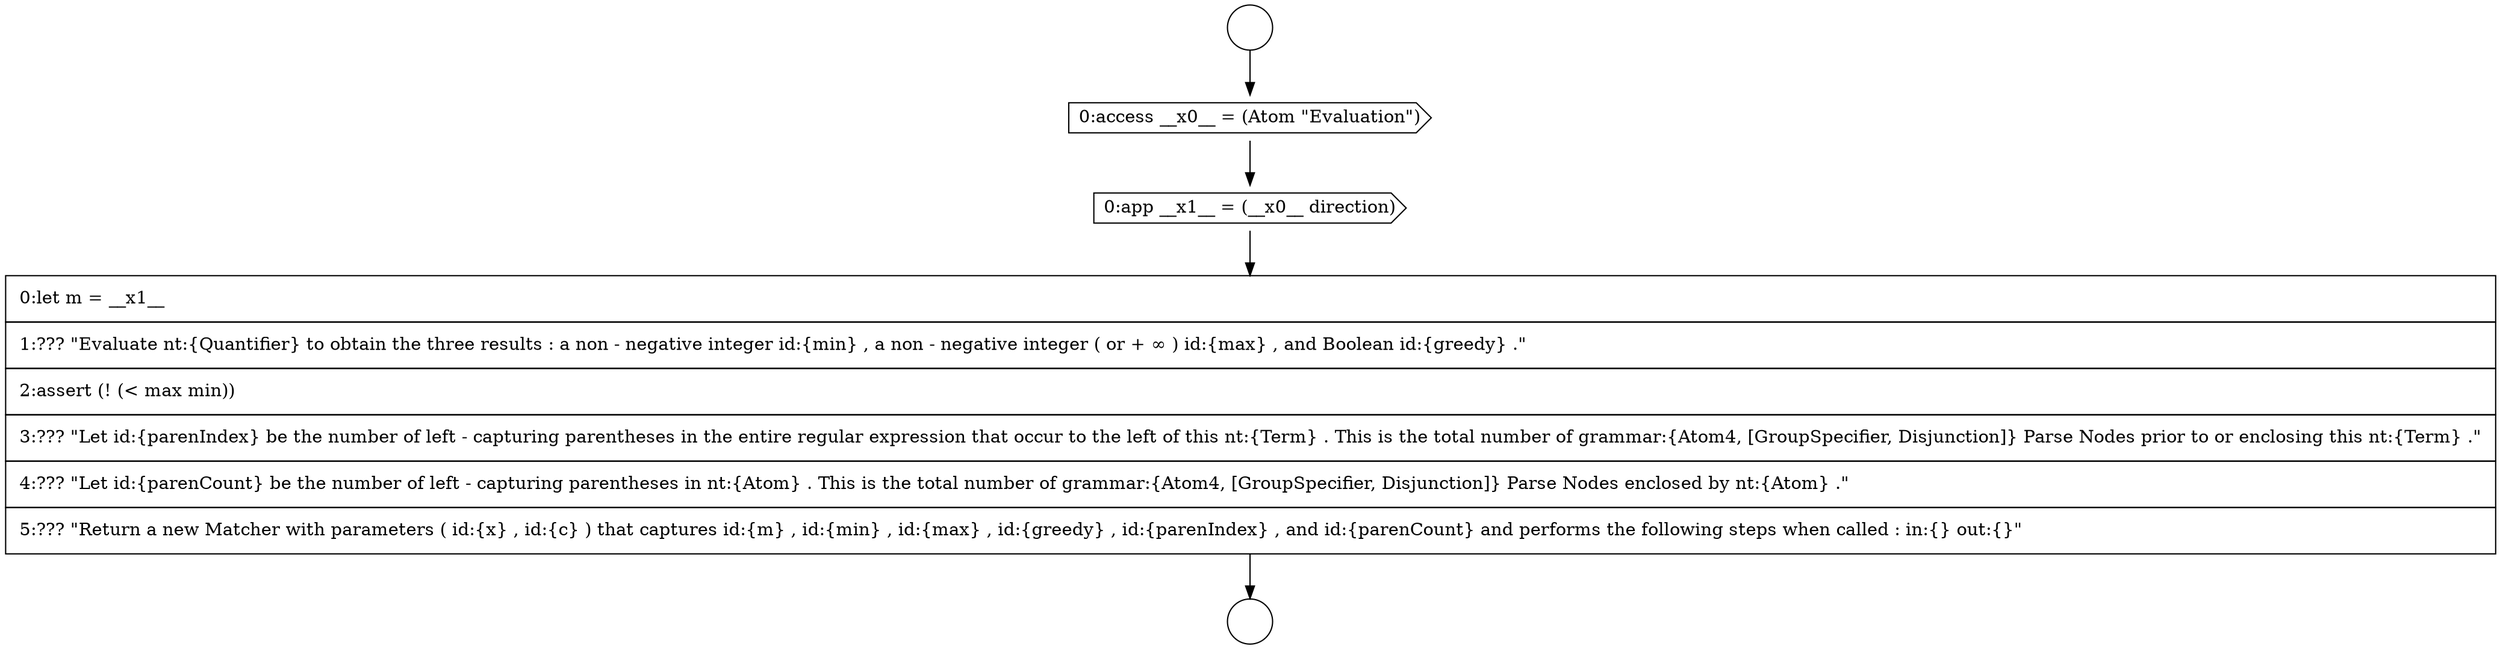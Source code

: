 digraph {
  node14937 [shape=cds, label=<<font color="black">0:app __x1__ = (__x0__ direction)</font>> color="black" fillcolor="white" style=filled]
  node14936 [shape=cds, label=<<font color="black">0:access __x0__ = (Atom &quot;Evaluation&quot;)</font>> color="black" fillcolor="white" style=filled]
  node14934 [shape=circle label=" " color="black" fillcolor="white" style=filled]
  node14938 [shape=none, margin=0, label=<<font color="black">
    <table border="0" cellborder="1" cellspacing="0" cellpadding="10">
      <tr><td align="left">0:let m = __x1__</td></tr>
      <tr><td align="left">1:??? &quot;Evaluate nt:{Quantifier} to obtain the three results : a non - negative integer id:{min} , a non - negative integer ( or + &infin; ) id:{max} , and Boolean id:{greedy} .&quot;</td></tr>
      <tr><td align="left">2:assert (! (&lt; max min))</td></tr>
      <tr><td align="left">3:??? &quot;Let id:{parenIndex} be the number of left - capturing parentheses in the entire regular expression that occur to the left of this nt:{Term} . This is the total number of grammar:{Atom4, [GroupSpecifier, Disjunction]} Parse Nodes prior to or enclosing this nt:{Term} .&quot;</td></tr>
      <tr><td align="left">4:??? &quot;Let id:{parenCount} be the number of left - capturing parentheses in nt:{Atom} . This is the total number of grammar:{Atom4, [GroupSpecifier, Disjunction]} Parse Nodes enclosed by nt:{Atom} .&quot;</td></tr>
      <tr><td align="left">5:??? &quot;Return a new Matcher with parameters ( id:{x} , id:{c} ) that captures id:{m} , id:{min} , id:{max} , id:{greedy} , id:{parenIndex} , and id:{parenCount} and performs the following steps when called : in:{} out:{}&quot;</td></tr>
    </table>
  </font>> color="black" fillcolor="white" style=filled]
  node14935 [shape=circle label=" " color="black" fillcolor="white" style=filled]
  node14934 -> node14936 [ color="black"]
  node14936 -> node14937 [ color="black"]
  node14937 -> node14938 [ color="black"]
  node14938 -> node14935 [ color="black"]
}
